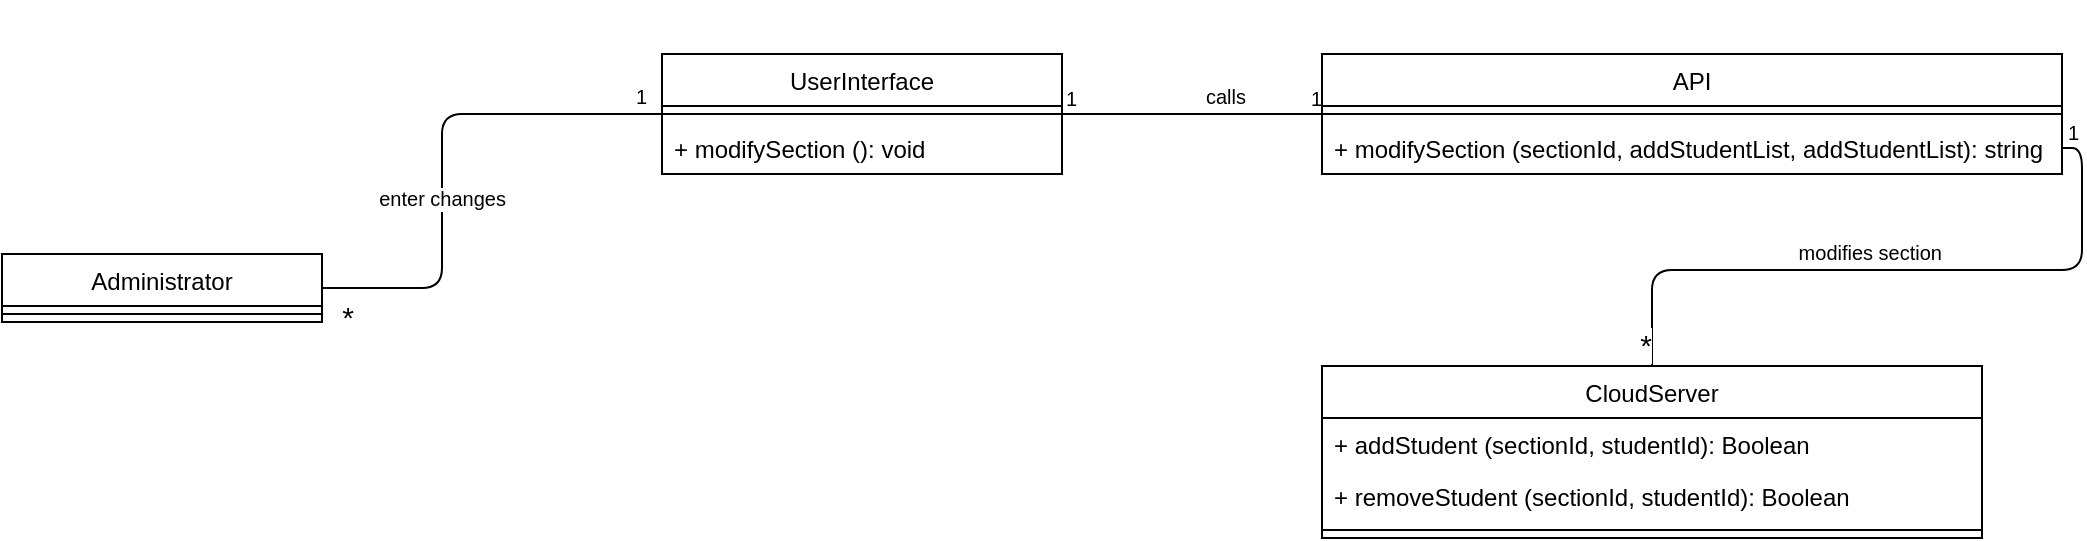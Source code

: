 <mxfile version="10.6.7" type="google"><diagram id="dLJwkn1v_LDwXRHhcsCw" name="Page-1"><mxGraphModel dx="840" dy="452" grid="1" gridSize="10" guides="1" tooltips="1" connect="1" arrows="1" fold="1" page="1" pageScale="1" pageWidth="850" pageHeight="1100" math="0" shadow="0"><root><mxCell id="0"/><mxCell id="1" parent="0"/><mxCell id="48d6f8-OSKYYwQ2X4N56-1" value="" style="endArrow=none;html=1;edgeStyle=orthogonalEdgeStyle;entryX=0;entryY=0.5;entryDx=0;entryDy=0;exitX=1;exitY=0.5;exitDx=0;exitDy=0;" edge="1" parent="1" target="48d6f8-OSKYYwQ2X4N56-16"><mxGeometry relative="1" as="geometry"><mxPoint x="170" y="337" as="sourcePoint"/><mxPoint x="280" y="247" as="targetPoint"/><Array as="points"><mxPoint x="230" y="337"/><mxPoint x="230" y="250"/></Array></mxGeometry></mxCell><mxCell id="48d6f8-OSKYYwQ2X4N56-2" value="enter changes" style="resizable=0;html=1;align=right;verticalAlign=bottom;labelBackgroundColor=#ffffff;fontSize=10;" connectable="0" vertex="1" parent="48d6f8-OSKYYwQ2X4N56-1"><mxGeometry x="1" relative="1" as="geometry"><mxPoint x="-78" y="50" as="offset"/></mxGeometry></mxCell><mxCell id="48d6f8-OSKYYwQ2X4N56-3" value="&lt;font style=&quot;font-size: 15px&quot;&gt;*&lt;/font&gt;" style="resizable=0;html=1;align=right;verticalAlign=bottom;labelBackgroundColor=#ffffff;fontSize=10;" connectable="0" vertex="1" parent="1"><mxGeometry x="196" y="306" as="geometry"><mxPoint x="-10" y="56" as="offset"/></mxGeometry></mxCell><mxCell id="48d6f8-OSKYYwQ2X4N56-4" value="" style="endArrow=none;html=1;edgeStyle=orthogonalEdgeStyle;exitX=1;exitY=0.5;exitDx=0;exitDy=0;entryX=0;entryY=0.5;entryDx=0;entryDy=0;" edge="1" parent="1" source="48d6f8-OSKYYwQ2X4N56-16"><mxGeometry relative="1" as="geometry"><mxPoint x="570" y="254.5" as="sourcePoint"/><mxPoint x="670" y="250" as="targetPoint"/><Array as="points"><mxPoint x="660" y="250"/><mxPoint x="660" y="250"/></Array></mxGeometry></mxCell><mxCell id="48d6f8-OSKYYwQ2X4N56-5" value="1" style="resizable=0;html=1;align=left;verticalAlign=bottom;labelBackgroundColor=#ffffff;fontSize=10;" connectable="0" vertex="1" parent="48d6f8-OSKYYwQ2X4N56-4"><mxGeometry x="-1" relative="1" as="geometry"/></mxCell><mxCell id="48d6f8-OSKYYwQ2X4N56-6" value="1" style="resizable=0;html=1;align=right;verticalAlign=bottom;labelBackgroundColor=#ffffff;fontSize=10;" connectable="0" vertex="1" parent="48d6f8-OSKYYwQ2X4N56-4"><mxGeometry x="1" relative="1" as="geometry"/></mxCell><mxCell id="48d6f8-OSKYYwQ2X4N56-7" value="calls" style="resizable=0;html=1;align=right;verticalAlign=bottom;labelBackgroundColor=#ffffff;fontSize=10;" connectable="0" vertex="1" parent="1"><mxGeometry x="642" y="193.5" as="geometry"><mxPoint x="-10" y="56" as="offset"/></mxGeometry></mxCell><mxCell id="48d6f8-OSKYYwQ2X4N56-8" value="" style="endArrow=none;html=1;edgeStyle=orthogonalEdgeStyle;exitX=1;exitY=0.5;exitDx=0;exitDy=0;entryX=0.5;entryY=0;entryDx=0;entryDy=0;" edge="1" parent="1" source="48d6f8-OSKYYwQ2X4N56-21" target="48d6f8-OSKYYwQ2X4N56-22"><mxGeometry relative="1" as="geometry"><mxPoint x="940" y="310" as="sourcePoint"/><mxPoint x="740" y="377.5" as="targetPoint"/></mxGeometry></mxCell><mxCell id="48d6f8-OSKYYwQ2X4N56-9" value="1" style="resizable=0;html=1;align=left;verticalAlign=bottom;labelBackgroundColor=#ffffff;fontSize=10;" connectable="0" vertex="1" parent="48d6f8-OSKYYwQ2X4N56-8"><mxGeometry x="-1" relative="1" as="geometry"><mxPoint x="1" as="offset"/></mxGeometry></mxCell><mxCell id="48d6f8-OSKYYwQ2X4N56-10" value="&lt;font style=&quot;font-size: 15px&quot;&gt;*&lt;/font&gt;" style="resizable=0;html=1;align=right;verticalAlign=bottom;labelBackgroundColor=#ffffff;fontSize=10;" connectable="0" vertex="1" parent="48d6f8-OSKYYwQ2X4N56-8"><mxGeometry x="1" relative="1" as="geometry"/></mxCell><mxCell id="48d6f8-OSKYYwQ2X4N56-11" value="modifies section" style="resizable=0;html=1;align=right;verticalAlign=bottom;labelBackgroundColor=#ffffff;fontSize=10;" connectable="0" vertex="1" parent="1"><mxGeometry x="990" y="271.5" as="geometry"><mxPoint x="-10" y="56" as="offset"/></mxGeometry></mxCell><mxCell id="48d6f8-OSKYYwQ2X4N56-16" value="UserInterface" style="swimlane;fontStyle=0;align=center;verticalAlign=top;childLayout=stackLayout;horizontal=1;startSize=26;horizontalStack=0;resizeParent=1;resizeParentMax=0;resizeLast=0;collapsible=1;marginBottom=0;" vertex="1" parent="1"><mxGeometry x="340" y="220" width="200" height="60" as="geometry"/></mxCell><mxCell id="48d6f8-OSKYYwQ2X4N56-17" value="" style="line;strokeWidth=1;fillColor=none;align=left;verticalAlign=middle;spacingTop=-1;spacingLeft=3;spacingRight=3;rotatable=0;labelPosition=right;points=[];portConstraint=eastwest;" vertex="1" parent="48d6f8-OSKYYwQ2X4N56-16"><mxGeometry y="26" width="200" height="8" as="geometry"/></mxCell><mxCell id="48d6f8-OSKYYwQ2X4N56-18" value="+ modifySection (): void" style="text;strokeColor=none;fillColor=none;align=left;verticalAlign=top;spacingLeft=4;spacingRight=4;overflow=hidden;rotatable=0;points=[[0,0.5],[1,0.5]];portConstraint=eastwest;" vertex="1" parent="48d6f8-OSKYYwQ2X4N56-16"><mxGeometry y="34" width="200" height="26" as="geometry"/></mxCell><mxCell id="48d6f8-OSKYYwQ2X4N56-19" value="API" style="swimlane;fontStyle=0;align=center;verticalAlign=top;childLayout=stackLayout;horizontal=1;startSize=26;horizontalStack=0;resizeParent=1;resizeParentMax=0;resizeLast=0;collapsible=1;marginBottom=0;" vertex="1" parent="1"><mxGeometry x="670" y="220" width="370" height="60" as="geometry"/></mxCell><mxCell id="48d6f8-OSKYYwQ2X4N56-20" value="" style="line;strokeWidth=1;fillColor=none;align=left;verticalAlign=middle;spacingTop=-1;spacingLeft=3;spacingRight=3;rotatable=0;labelPosition=right;points=[];portConstraint=eastwest;" vertex="1" parent="48d6f8-OSKYYwQ2X4N56-19"><mxGeometry y="26" width="370" height="8" as="geometry"/></mxCell><mxCell id="48d6f8-OSKYYwQ2X4N56-21" value="+ modifySection (sectionId, addStudentList, addStudentList): string" style="text;strokeColor=none;fillColor=none;align=left;verticalAlign=top;spacingLeft=4;spacingRight=4;overflow=hidden;rotatable=0;points=[[0,0.5],[1,0.5]];portConstraint=eastwest;" vertex="1" parent="48d6f8-OSKYYwQ2X4N56-19"><mxGeometry y="34" width="370" height="26" as="geometry"/></mxCell><mxCell id="48d6f8-OSKYYwQ2X4N56-22" value="CloudServer" style="swimlane;fontStyle=0;align=center;verticalAlign=top;childLayout=stackLayout;horizontal=1;startSize=26;horizontalStack=0;resizeParent=1;resizeParentMax=0;resizeLast=0;collapsible=1;marginBottom=0;" vertex="1" parent="1"><mxGeometry x="670" y="376" width="330" height="86" as="geometry"/></mxCell><mxCell id="48d6f8-OSKYYwQ2X4N56-24" value="+ addStudent (sectionId, studentId): Boolean" style="text;strokeColor=none;fillColor=none;align=left;verticalAlign=top;spacingLeft=4;spacingRight=4;overflow=hidden;rotatable=0;points=[[0,0.5],[1,0.5]];portConstraint=eastwest;" vertex="1" parent="48d6f8-OSKYYwQ2X4N56-22"><mxGeometry y="26" width="330" height="26" as="geometry"/></mxCell><mxCell id="48d6f8-OSKYYwQ2X4N56-52" value="+ removeStudent (sectionId, studentId): Boolean" style="text;strokeColor=none;fillColor=none;align=left;verticalAlign=top;spacingLeft=4;spacingRight=4;overflow=hidden;rotatable=0;points=[[0,0.5],[1,0.5]];portConstraint=eastwest;" vertex="1" parent="48d6f8-OSKYYwQ2X4N56-22"><mxGeometry y="52" width="330" height="26" as="geometry"/></mxCell><mxCell id="48d6f8-OSKYYwQ2X4N56-23" value="" style="line;strokeWidth=1;fillColor=none;align=left;verticalAlign=middle;spacingTop=-1;spacingLeft=3;spacingRight=3;rotatable=0;labelPosition=right;points=[];portConstraint=eastwest;" vertex="1" parent="48d6f8-OSKYYwQ2X4N56-22"><mxGeometry y="78" width="330" height="8" as="geometry"/></mxCell><mxCell id="48d6f8-OSKYYwQ2X4N56-32" value="1" style="resizable=0;html=1;align=left;verticalAlign=bottom;labelBackgroundColor=#ffffff;fontSize=10;" connectable="0" vertex="1" parent="1"><mxGeometry x="653" y="261" as="geometry"><mxPoint x="-328" y="-12" as="offset"/></mxGeometry></mxCell><mxCell id="48d6f8-OSKYYwQ2X4N56-33" value="Administrator" style="swimlane;fontStyle=0;align=center;verticalAlign=top;childLayout=stackLayout;horizontal=1;startSize=26;horizontalStack=0;resizeParent=1;resizeParentMax=0;resizeLast=0;collapsible=1;marginBottom=0;" vertex="1" parent="1"><mxGeometry x="10" y="320" width="160" height="34" as="geometry"/></mxCell><mxCell id="48d6f8-OSKYYwQ2X4N56-35" value="" style="line;strokeWidth=1;fillColor=none;align=left;verticalAlign=middle;spacingTop=-1;spacingLeft=3;spacingRight=3;rotatable=0;labelPosition=right;points=[];portConstraint=eastwest;" vertex="1" parent="48d6f8-OSKYYwQ2X4N56-33"><mxGeometry y="26" width="160" height="8" as="geometry"/></mxCell></root></mxGraphModel></diagram></mxfile>